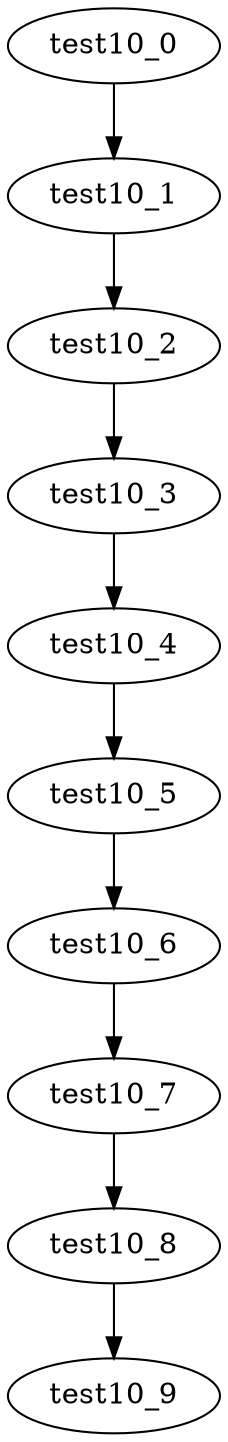 digraph G {
test10_0->test10_1;
test10_1->test10_2;
test10_2->test10_3;
test10_3->test10_4;
test10_4->test10_5;
test10_5->test10_6;
test10_6->test10_7;
test10_7->test10_8;
test10_8->test10_9;

}
